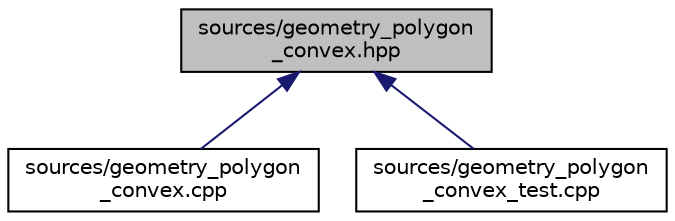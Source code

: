 digraph "sources/geometry_polygon_convex.hpp"
{
 // LATEX_PDF_SIZE
  edge [fontname="Helvetica",fontsize="10",labelfontname="Helvetica",labelfontsize="10"];
  node [fontname="Helvetica",fontsize="10",shape=record];
  Node1 [label="sources/geometry_polygon\l_convex.hpp",height=0.2,width=0.4,color="black", fillcolor="grey75", style="filled", fontcolor="black",tooltip=" "];
  Node1 -> Node2 [dir="back",color="midnightblue",fontsize="10",style="solid",fontname="Helvetica"];
  Node2 [label="sources/geometry_polygon\l_convex.cpp",height=0.2,width=0.4,color="black", fillcolor="white", style="filled",URL="$geometry__polygon__convex_8cpp.html",tooltip=" "];
  Node1 -> Node3 [dir="back",color="midnightblue",fontsize="10",style="solid",fontname="Helvetica"];
  Node3 [label="sources/geometry_polygon\l_convex_test.cpp",height=0.2,width=0.4,color="black", fillcolor="white", style="filled",URL="$geometry__polygon__convex__test_8cpp.html",tooltip=" "];
}
